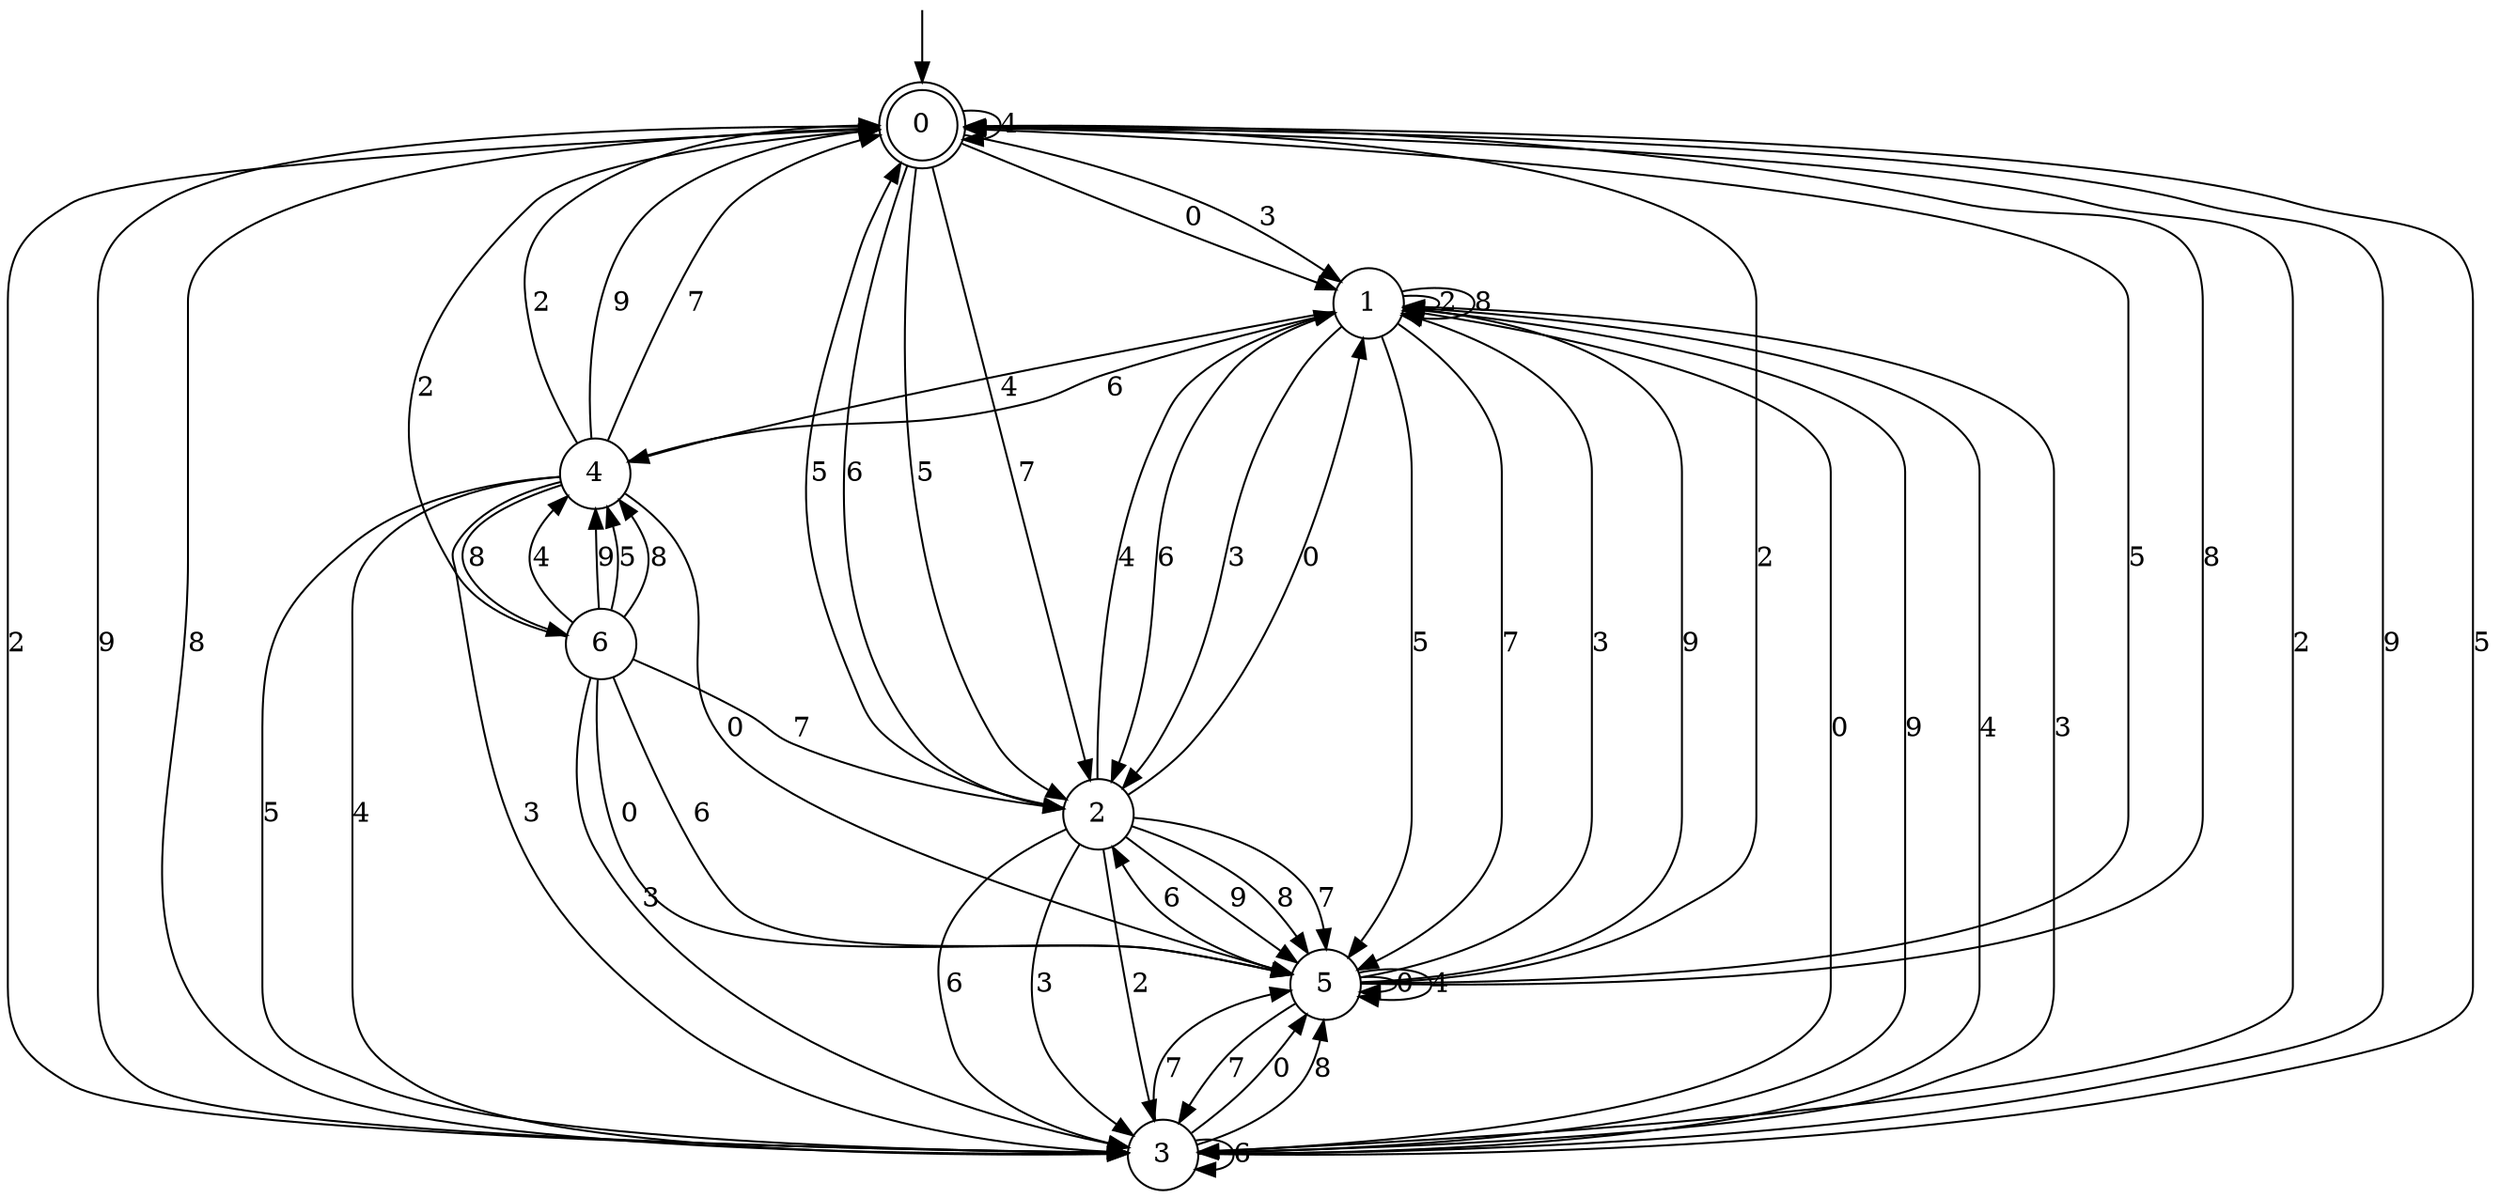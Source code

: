 digraph g {

	s0 [shape="doublecircle" label="0"];
	s1 [shape="circle" label="1"];
	s2 [shape="circle" label="2"];
	s3 [shape="circle" label="3"];
	s4 [shape="circle" label="4"];
	s5 [shape="circle" label="5"];
	s6 [shape="circle" label="6"];
	s0 -> s1 [label="0"];
	s0 -> s2 [label="6"];
	s0 -> s0 [label="4"];
	s0 -> s1 [label="3"];
	s0 -> s3 [label="2"];
	s0 -> s3 [label="9"];
	s0 -> s2 [label="5"];
	s0 -> s3 [label="8"];
	s0 -> s2 [label="7"];
	s1 -> s3 [label="0"];
	s1 -> s2 [label="6"];
	s1 -> s4 [label="4"];
	s1 -> s2 [label="3"];
	s1 -> s1 [label="2"];
	s1 -> s3 [label="9"];
	s1 -> s5 [label="5"];
	s1 -> s1 [label="8"];
	s1 -> s5 [label="7"];
	s2 -> s1 [label="0"];
	s2 -> s3 [label="6"];
	s2 -> s1 [label="4"];
	s2 -> s3 [label="3"];
	s2 -> s3 [label="2"];
	s2 -> s5 [label="9"];
	s2 -> s0 [label="5"];
	s2 -> s5 [label="8"];
	s2 -> s5 [label="7"];
	s3 -> s5 [label="0"];
	s3 -> s3 [label="6"];
	s3 -> s1 [label="4"];
	s3 -> s1 [label="3"];
	s3 -> s0 [label="2"];
	s3 -> s0 [label="9"];
	s3 -> s0 [label="5"];
	s3 -> s5 [label="8"];
	s3 -> s5 [label="7"];
	s4 -> s5 [label="0"];
	s4 -> s1 [label="6"];
	s4 -> s3 [label="4"];
	s4 -> s3 [label="3"];
	s4 -> s0 [label="2"];
	s4 -> s0 [label="9"];
	s4 -> s3 [label="5"];
	s4 -> s6 [label="8"];
	s4 -> s0 [label="7"];
	s5 -> s5 [label="0"];
	s5 -> s2 [label="6"];
	s5 -> s5 [label="4"];
	s5 -> s1 [label="3"];
	s5 -> s0 [label="2"];
	s5 -> s1 [label="9"];
	s5 -> s0 [label="5"];
	s5 -> s0 [label="8"];
	s5 -> s3 [label="7"];
	s6 -> s5 [label="0"];
	s6 -> s5 [label="6"];
	s6 -> s4 [label="4"];
	s6 -> s3 [label="3"];
	s6 -> s0 [label="2"];
	s6 -> s4 [label="9"];
	s6 -> s4 [label="5"];
	s6 -> s4 [label="8"];
	s6 -> s2 [label="7"];

__start0 [label="" shape="none" width="0" height="0"];
__start0 -> s0;

}
